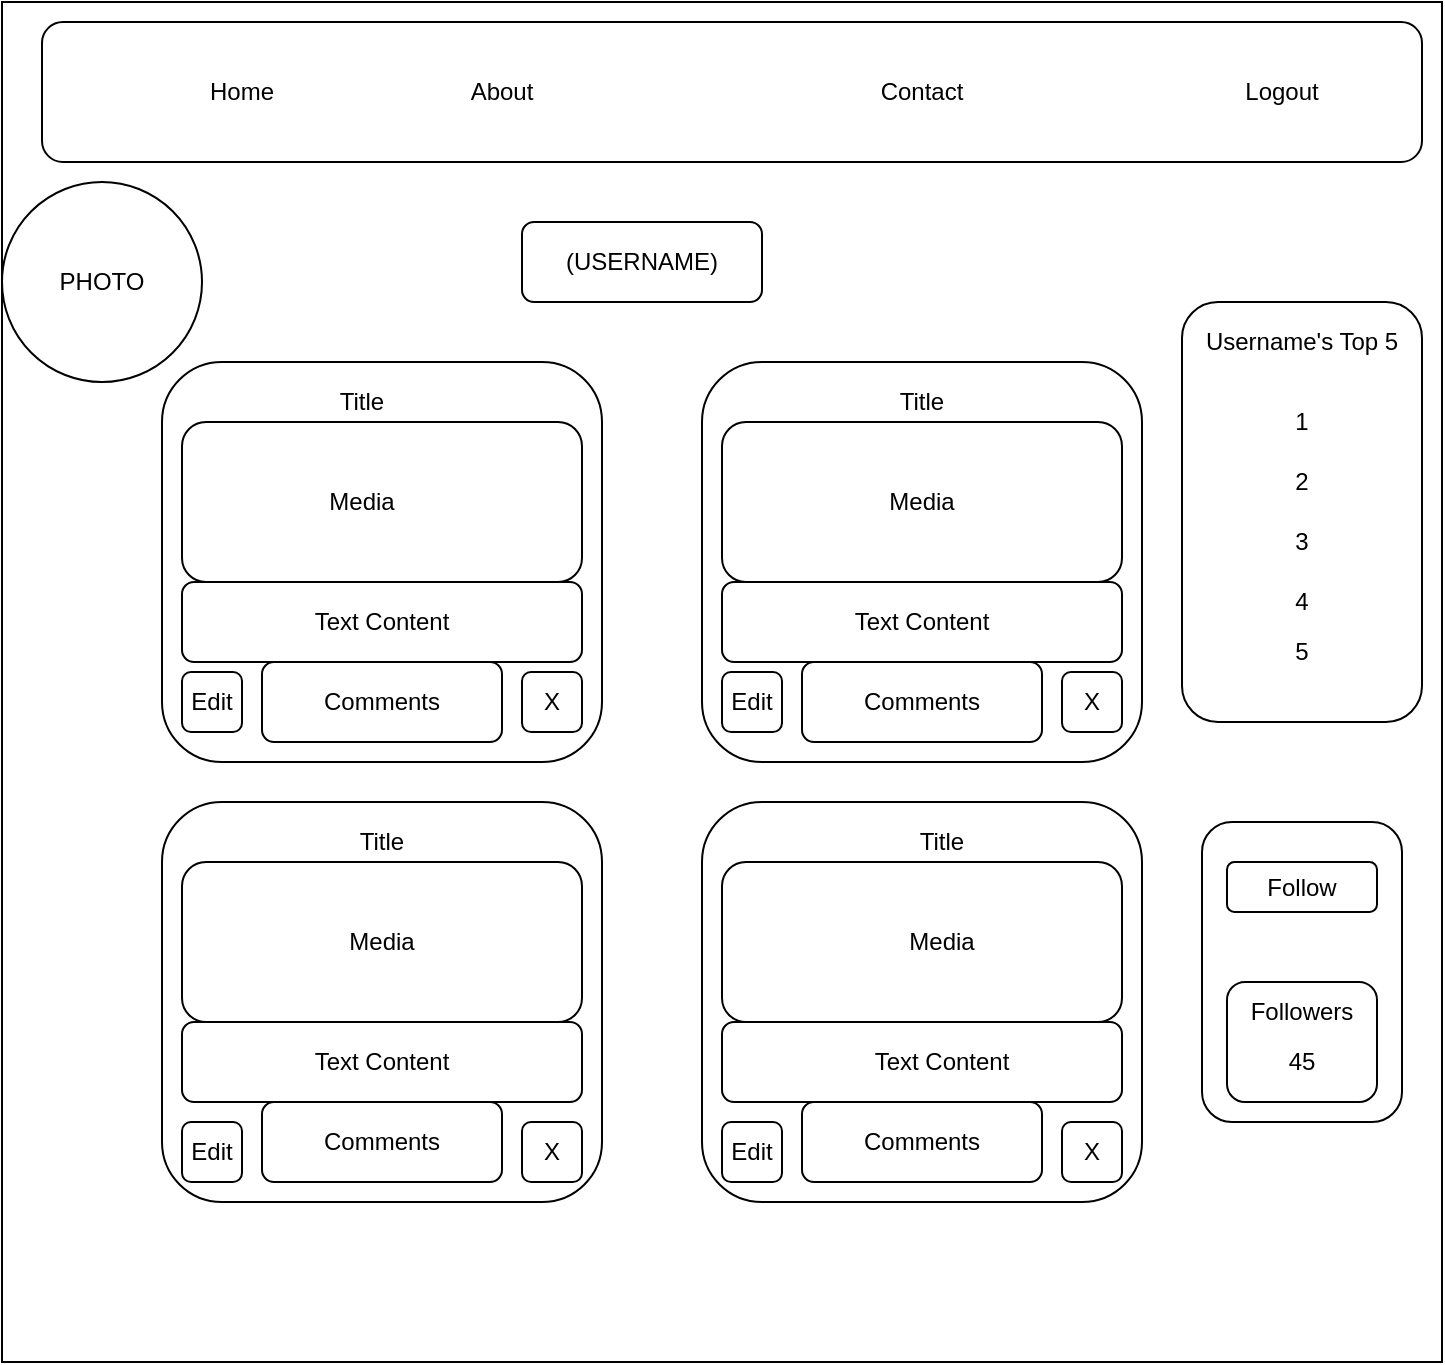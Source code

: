 <mxfile version="13.10.0" type="embed">
    <diagram id="4QQMmUMeTSe0ljTK1tYJ" name="Page-1">
        <mxGraphModel dx="240" dy="230" grid="1" gridSize="10" guides="1" tooltips="1" connect="1" arrows="1" fold="1" page="1" pageScale="1" pageWidth="850" pageHeight="1100" math="0" shadow="0">
            <root>
                <mxCell id="0"/>
                <mxCell id="1" parent="0"/>
                <mxCell id="2" value="" style="rounded=0;whiteSpace=wrap;html=1;gradientColor=#ffffff;" parent="1" vertex="1">
                    <mxGeometry x="150" y="10" width="720" height="680" as="geometry"/>
                </mxCell>
                <mxCell id="3" value="" style="rounded=1;whiteSpace=wrap;html=1;" parent="1" vertex="1">
                    <mxGeometry x="170" y="20" width="690" height="70" as="geometry"/>
                </mxCell>
                <mxCell id="4" value="Home" style="text;html=1;strokeColor=none;fillColor=none;align=center;verticalAlign=middle;whiteSpace=wrap;rounded=0;" parent="1" vertex="1">
                    <mxGeometry x="250" y="45" width="40" height="20" as="geometry"/>
                </mxCell>
                <mxCell id="5" value="About" style="text;html=1;strokeColor=none;fillColor=none;align=center;verticalAlign=middle;whiteSpace=wrap;rounded=0;" parent="1" vertex="1">
                    <mxGeometry x="380" y="45" width="40" height="20" as="geometry"/>
                </mxCell>
                <mxCell id="6" value="Contact" style="text;html=1;strokeColor=none;fillColor=none;align=center;verticalAlign=middle;whiteSpace=wrap;rounded=0;" parent="1" vertex="1">
                    <mxGeometry x="590" y="45" width="40" height="20" as="geometry"/>
                </mxCell>
                <mxCell id="7" value="Logout" style="text;html=1;strokeColor=none;fillColor=none;align=center;verticalAlign=middle;whiteSpace=wrap;rounded=0;" parent="1" vertex="1">
                    <mxGeometry x="770" y="45" width="40" height="20" as="geometry"/>
                </mxCell>
                <mxCell id="8" value="" style="rounded=1;whiteSpace=wrap;html=1;" parent="1" vertex="1">
                    <mxGeometry x="410" y="120" width="120" height="40" as="geometry"/>
                </mxCell>
                <mxCell id="9" value="(USERNAME)" style="text;html=1;strokeColor=none;fillColor=none;align=center;verticalAlign=middle;whiteSpace=wrap;rounded=0;" parent="1" vertex="1">
                    <mxGeometry x="430" y="130" width="80" height="20" as="geometry"/>
                </mxCell>
                <mxCell id="12" value="" style="rounded=1;whiteSpace=wrap;html=1;gradientColor=none;" parent="1" vertex="1">
                    <mxGeometry x="500" y="410" width="220" height="200" as="geometry"/>
                </mxCell>
                <mxCell id="13" value="" style="rounded=1;whiteSpace=wrap;html=1;gradientColor=none;" parent="1" vertex="1">
                    <mxGeometry x="230" y="410" width="220" height="200" as="geometry"/>
                </mxCell>
                <mxCell id="14" value="" style="rounded=1;whiteSpace=wrap;html=1;gradientColor=none;" parent="1" vertex="1">
                    <mxGeometry x="500" y="190" width="220" height="200" as="geometry"/>
                </mxCell>
                <mxCell id="15" value="" style="rounded=1;whiteSpace=wrap;html=1;gradientColor=none;" parent="1" vertex="1">
                    <mxGeometry x="230" y="190" width="220" height="200" as="geometry"/>
                </mxCell>
                <mxCell id="17" value="Title" style="text;html=1;strokeColor=none;fillColor=none;align=center;verticalAlign=middle;whiteSpace=wrap;rounded=0;" parent="1" vertex="1">
                    <mxGeometry x="310" y="200" width="40" height="20" as="geometry"/>
                </mxCell>
                <mxCell id="18" value="Title" style="text;html=1;strokeColor=none;fillColor=none;align=center;verticalAlign=middle;whiteSpace=wrap;rounded=0;" parent="1" vertex="1">
                    <mxGeometry x="600" y="420" width="40" height="20" as="geometry"/>
                </mxCell>
                <mxCell id="19" value="Title" style="text;html=1;strokeColor=none;fillColor=none;align=center;verticalAlign=middle;whiteSpace=wrap;rounded=0;" parent="1" vertex="1">
                    <mxGeometry x="320" y="420" width="40" height="20" as="geometry"/>
                </mxCell>
                <mxCell id="20" value="Title" style="text;html=1;strokeColor=none;fillColor=none;align=center;verticalAlign=middle;whiteSpace=wrap;rounded=0;" parent="1" vertex="1">
                    <mxGeometry x="590" y="200" width="40" height="20" as="geometry"/>
                </mxCell>
                <mxCell id="21" value="" style="rounded=1;whiteSpace=wrap;html=1;gradientColor=none;" parent="1" vertex="1">
                    <mxGeometry x="240" y="440" width="200" height="80" as="geometry"/>
                </mxCell>
                <mxCell id="22" value="" style="rounded=1;whiteSpace=wrap;html=1;gradientColor=none;" parent="1" vertex="1">
                    <mxGeometry x="510" y="440" width="200" height="80" as="geometry"/>
                </mxCell>
                <mxCell id="23" value="" style="rounded=1;whiteSpace=wrap;html=1;gradientColor=none;" parent="1" vertex="1">
                    <mxGeometry x="240" y="220" width="200" height="80" as="geometry"/>
                </mxCell>
                <mxCell id="24" value="" style="rounded=1;whiteSpace=wrap;html=1;gradientColor=none;" parent="1" vertex="1">
                    <mxGeometry x="510" y="220" width="200" height="80" as="geometry"/>
                </mxCell>
                <mxCell id="25" value="" style="rounded=1;whiteSpace=wrap;html=1;gradientColor=none;" parent="1" vertex="1">
                    <mxGeometry x="240" y="300" width="200" height="40" as="geometry"/>
                </mxCell>
                <mxCell id="26" value="" style="rounded=1;whiteSpace=wrap;html=1;gradientColor=none;" parent="1" vertex="1">
                    <mxGeometry x="280" y="340" width="120" height="40" as="geometry"/>
                </mxCell>
                <mxCell id="28" value="" style="rounded=1;whiteSpace=wrap;html=1;gradientColor=none;" parent="1" vertex="1">
                    <mxGeometry x="510" y="300" width="200" height="40" as="geometry"/>
                </mxCell>
                <mxCell id="29" value="" style="rounded=1;whiteSpace=wrap;html=1;gradientColor=none;" parent="1" vertex="1">
                    <mxGeometry x="510" y="520" width="200" height="40" as="geometry"/>
                </mxCell>
                <mxCell id="30" value="" style="rounded=1;whiteSpace=wrap;html=1;gradientColor=none;" parent="1" vertex="1">
                    <mxGeometry x="240" y="520" width="200" height="40" as="geometry"/>
                </mxCell>
                <mxCell id="31" value="" style="rounded=1;whiteSpace=wrap;html=1;gradientColor=none;" parent="1" vertex="1">
                    <mxGeometry x="550" y="560" width="120" height="40" as="geometry"/>
                </mxCell>
                <mxCell id="32" value="" style="rounded=1;whiteSpace=wrap;html=1;gradientColor=none;" parent="1" vertex="1">
                    <mxGeometry x="280" y="560" width="120" height="40" as="geometry"/>
                </mxCell>
                <mxCell id="33" value="" style="rounded=1;whiteSpace=wrap;html=1;gradientColor=none;" parent="1" vertex="1">
                    <mxGeometry x="550" y="340" width="120" height="40" as="geometry"/>
                </mxCell>
                <mxCell id="34" value="Media" style="text;html=1;strokeColor=none;fillColor=none;align=center;verticalAlign=middle;whiteSpace=wrap;rounded=0;" parent="1" vertex="1">
                    <mxGeometry x="320" y="470" width="40" height="20" as="geometry"/>
                </mxCell>
                <mxCell id="35" value="Media" style="text;html=1;strokeColor=none;fillColor=none;align=center;verticalAlign=middle;whiteSpace=wrap;rounded=0;" parent="1" vertex="1">
                    <mxGeometry x="590" y="250" width="40" height="20" as="geometry"/>
                </mxCell>
                <mxCell id="36" value="Media" style="text;html=1;strokeColor=none;fillColor=none;align=center;verticalAlign=middle;whiteSpace=wrap;rounded=0;" parent="1" vertex="1">
                    <mxGeometry x="310" y="250" width="40" height="20" as="geometry"/>
                </mxCell>
                <mxCell id="37" value="Media" style="text;html=1;strokeColor=none;fillColor=none;align=center;verticalAlign=middle;whiteSpace=wrap;rounded=0;" parent="1" vertex="1">
                    <mxGeometry x="600" y="470" width="40" height="20" as="geometry"/>
                </mxCell>
                <mxCell id="38" value="Text Content" style="text;html=1;strokeColor=none;fillColor=none;align=center;verticalAlign=middle;whiteSpace=wrap;rounded=0;" parent="1" vertex="1">
                    <mxGeometry x="280" y="310" width="120" height="20" as="geometry"/>
                </mxCell>
                <mxCell id="39" value="Text Content" style="text;html=1;strokeColor=none;fillColor=none;align=center;verticalAlign=middle;whiteSpace=wrap;rounded=0;" parent="1" vertex="1">
                    <mxGeometry x="560" y="530" width="120" height="20" as="geometry"/>
                </mxCell>
                <mxCell id="40" value="Text Content" style="text;html=1;strokeColor=none;fillColor=none;align=center;verticalAlign=middle;whiteSpace=wrap;rounded=0;" parent="1" vertex="1">
                    <mxGeometry x="280" y="530" width="120" height="20" as="geometry"/>
                </mxCell>
                <mxCell id="41" value="Text Content" style="text;html=1;strokeColor=none;fillColor=none;align=center;verticalAlign=middle;whiteSpace=wrap;rounded=0;" parent="1" vertex="1">
                    <mxGeometry x="550" y="310" width="120" height="20" as="geometry"/>
                </mxCell>
                <mxCell id="42" value="Comments" style="text;html=1;strokeColor=none;fillColor=none;align=center;verticalAlign=middle;whiteSpace=wrap;rounded=0;" parent="1" vertex="1">
                    <mxGeometry x="320" y="570" width="40" height="20" as="geometry"/>
                </mxCell>
                <mxCell id="43" value="Comments" style="text;html=1;strokeColor=none;fillColor=none;align=center;verticalAlign=middle;whiteSpace=wrap;rounded=0;" parent="1" vertex="1">
                    <mxGeometry x="590" y="570" width="40" height="20" as="geometry"/>
                </mxCell>
                <mxCell id="44" value="Comments" style="text;html=1;strokeColor=none;fillColor=none;align=center;verticalAlign=middle;whiteSpace=wrap;rounded=0;" parent="1" vertex="1">
                    <mxGeometry x="590" y="350" width="40" height="20" as="geometry"/>
                </mxCell>
                <mxCell id="45" value="Comments" style="text;html=1;strokeColor=none;fillColor=none;align=center;verticalAlign=middle;whiteSpace=wrap;rounded=0;" parent="1" vertex="1">
                    <mxGeometry x="320" y="350" width="40" height="20" as="geometry"/>
                </mxCell>
                <mxCell id="46" value="" style="rounded=1;whiteSpace=wrap;html=1;gradientColor=none;" parent="1" vertex="1">
                    <mxGeometry x="240" y="345" width="30" height="30" as="geometry"/>
                </mxCell>
                <mxCell id="47" value="" style="rounded=1;whiteSpace=wrap;html=1;gradientColor=none;" parent="1" vertex="1">
                    <mxGeometry x="410" y="345" width="30" height="30" as="geometry"/>
                </mxCell>
                <mxCell id="48" value="" style="rounded=1;whiteSpace=wrap;html=1;gradientColor=none;" parent="1" vertex="1">
                    <mxGeometry x="510" y="345" width="30" height="30" as="geometry"/>
                </mxCell>
                <mxCell id="49" value="" style="rounded=1;whiteSpace=wrap;html=1;gradientColor=none;" parent="1" vertex="1">
                    <mxGeometry x="680" y="345" width="30" height="30" as="geometry"/>
                </mxCell>
                <mxCell id="50" value="" style="rounded=1;whiteSpace=wrap;html=1;gradientColor=none;" parent="1" vertex="1">
                    <mxGeometry x="680" y="570" width="30" height="30" as="geometry"/>
                </mxCell>
                <mxCell id="51" value="" style="rounded=1;whiteSpace=wrap;html=1;gradientColor=none;" parent="1" vertex="1">
                    <mxGeometry x="510" y="570" width="30" height="30" as="geometry"/>
                </mxCell>
                <mxCell id="52" value="" style="rounded=1;whiteSpace=wrap;html=1;gradientColor=none;" parent="1" vertex="1">
                    <mxGeometry x="410" y="570" width="30" height="30" as="geometry"/>
                </mxCell>
                <mxCell id="53" value="" style="rounded=1;whiteSpace=wrap;html=1;gradientColor=none;" parent="1" vertex="1">
                    <mxGeometry x="240" y="570" width="30" height="30" as="geometry"/>
                </mxCell>
                <mxCell id="55" value="Edit" style="text;html=1;strokeColor=none;fillColor=none;align=center;verticalAlign=middle;whiteSpace=wrap;rounded=0;" parent="1" vertex="1">
                    <mxGeometry x="235" y="350" width="40" height="20" as="geometry"/>
                </mxCell>
                <mxCell id="56" value="Edit" style="text;html=1;strokeColor=none;fillColor=none;align=center;verticalAlign=middle;whiteSpace=wrap;rounded=0;" parent="1" vertex="1">
                    <mxGeometry x="235" y="575" width="40" height="20" as="geometry"/>
                </mxCell>
                <mxCell id="57" value="Edit" style="text;html=1;strokeColor=none;fillColor=none;align=center;verticalAlign=middle;whiteSpace=wrap;rounded=0;" parent="1" vertex="1">
                    <mxGeometry x="505" y="350" width="40" height="20" as="geometry"/>
                </mxCell>
                <mxCell id="58" value="Edit" style="text;html=1;strokeColor=none;fillColor=none;align=center;verticalAlign=middle;whiteSpace=wrap;rounded=0;" parent="1" vertex="1">
                    <mxGeometry x="505" y="575" width="40" height="20" as="geometry"/>
                </mxCell>
                <mxCell id="59" value="X" style="text;html=1;strokeColor=none;fillColor=none;align=center;verticalAlign=middle;whiteSpace=wrap;rounded=0;" parent="1" vertex="1">
                    <mxGeometry x="405" y="575" width="40" height="20" as="geometry"/>
                </mxCell>
                <mxCell id="60" value="X" style="text;html=1;strokeColor=none;fillColor=none;align=center;verticalAlign=middle;whiteSpace=wrap;rounded=0;" parent="1" vertex="1">
                    <mxGeometry x="675" y="575" width="40" height="20" as="geometry"/>
                </mxCell>
                <mxCell id="61" value="X" style="text;html=1;strokeColor=none;fillColor=none;align=center;verticalAlign=middle;whiteSpace=wrap;rounded=0;" parent="1" vertex="1">
                    <mxGeometry x="675" y="350" width="40" height="20" as="geometry"/>
                </mxCell>
                <mxCell id="62" value="X" style="text;html=1;strokeColor=none;fillColor=none;align=center;verticalAlign=middle;whiteSpace=wrap;rounded=0;" parent="1" vertex="1">
                    <mxGeometry x="405" y="350" width="40" height="20" as="geometry"/>
                </mxCell>
                <mxCell id="64" value="" style="rounded=1;whiteSpace=wrap;html=1;" vertex="1" parent="1">
                    <mxGeometry x="740" y="160" width="120" height="210" as="geometry"/>
                </mxCell>
                <mxCell id="65" value="Username's Top 5" style="text;html=1;strokeColor=none;fillColor=none;align=center;verticalAlign=middle;whiteSpace=wrap;rounded=0;" vertex="1" parent="1">
                    <mxGeometry x="750" y="170" width="100" height="20" as="geometry"/>
                </mxCell>
                <mxCell id="66" value="1" style="text;html=1;strokeColor=none;fillColor=none;align=center;verticalAlign=middle;whiteSpace=wrap;rounded=0;" vertex="1" parent="1">
                    <mxGeometry x="750" y="210" width="100" height="20" as="geometry"/>
                </mxCell>
                <mxCell id="67" value="2" style="text;html=1;strokeColor=none;fillColor=none;align=center;verticalAlign=middle;whiteSpace=wrap;rounded=0;" vertex="1" parent="1">
                    <mxGeometry x="750" y="240" width="100" height="20" as="geometry"/>
                </mxCell>
                <mxCell id="68" value="3" style="text;html=1;strokeColor=none;fillColor=none;align=center;verticalAlign=middle;whiteSpace=wrap;rounded=0;" vertex="1" parent="1">
                    <mxGeometry x="750" y="270" width="100" height="20" as="geometry"/>
                </mxCell>
                <mxCell id="69" value="4" style="text;html=1;strokeColor=none;fillColor=none;align=center;verticalAlign=middle;whiteSpace=wrap;rounded=0;" vertex="1" parent="1">
                    <mxGeometry x="750" y="300" width="100" height="20" as="geometry"/>
                </mxCell>
                <mxCell id="70" value="5" style="text;html=1;strokeColor=none;fillColor=none;align=center;verticalAlign=middle;whiteSpace=wrap;rounded=0;" vertex="1" parent="1">
                    <mxGeometry x="750" y="325" width="100" height="20" as="geometry"/>
                </mxCell>
                <mxCell id="71" value="" style="ellipse;whiteSpace=wrap;html=1;" vertex="1" parent="1">
                    <mxGeometry x="150" y="100" width="100" height="100" as="geometry"/>
                </mxCell>
                <mxCell id="72" value="PHOTO" style="text;html=1;strokeColor=none;fillColor=none;align=center;verticalAlign=middle;whiteSpace=wrap;rounded=0;" vertex="1" parent="1">
                    <mxGeometry x="180" y="140" width="40" height="20" as="geometry"/>
                </mxCell>
                <mxCell id="73" value="" style="rounded=1;whiteSpace=wrap;html=1;" vertex="1" parent="1">
                    <mxGeometry x="750" y="420" width="100" height="150" as="geometry"/>
                </mxCell>
                <mxCell id="74" value="" style="rounded=1;whiteSpace=wrap;html=1;" vertex="1" parent="1">
                    <mxGeometry x="762.5" y="440" width="75" height="25" as="geometry"/>
                </mxCell>
                <mxCell id="75" value="Follow" style="text;html=1;strokeColor=none;fillColor=none;align=center;verticalAlign=middle;whiteSpace=wrap;rounded=0;" vertex="1" parent="1">
                    <mxGeometry x="780" y="442.5" width="40" height="20" as="geometry"/>
                </mxCell>
                <mxCell id="76" value="" style="rounded=1;whiteSpace=wrap;html=1;" vertex="1" parent="1">
                    <mxGeometry x="762.5" y="500" width="75" height="60" as="geometry"/>
                </mxCell>
                <mxCell id="77" value="Followers" style="text;html=1;strokeColor=none;fillColor=none;align=center;verticalAlign=middle;whiteSpace=wrap;rounded=0;" vertex="1" parent="1">
                    <mxGeometry x="770" y="505" width="60" height="20" as="geometry"/>
                </mxCell>
                <mxCell id="80" value="45" style="text;html=1;strokeColor=none;fillColor=none;align=center;verticalAlign=middle;whiteSpace=wrap;rounded=0;" vertex="1" parent="1">
                    <mxGeometry x="780" y="530" width="40" height="20" as="geometry"/>
                </mxCell>
            </root>
        </mxGraphModel>
    </diagram>
</mxfile>